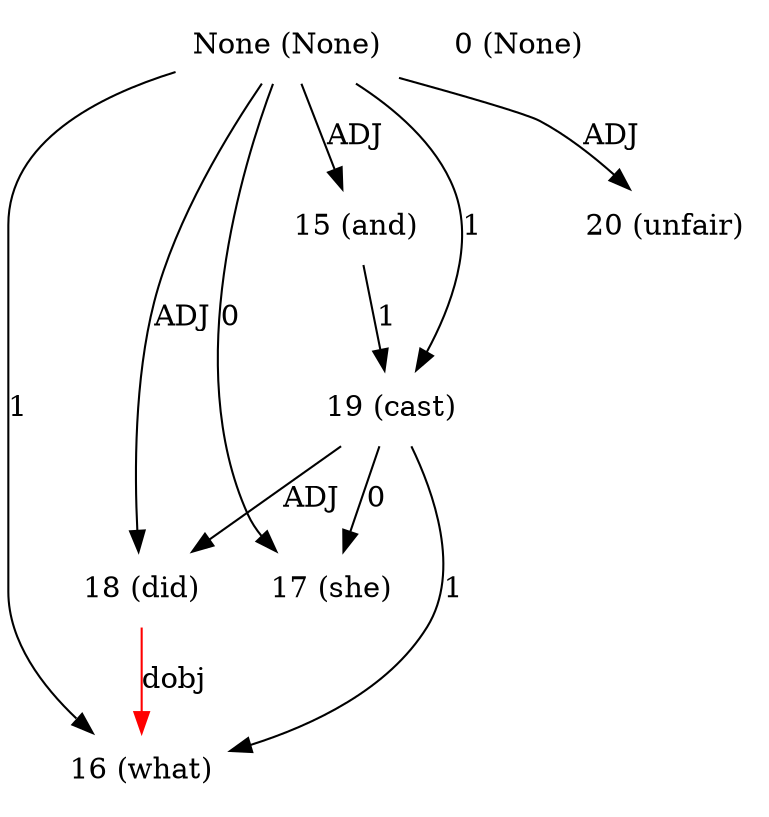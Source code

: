 digraph G{
edge [dir=forward]
node [shape=plaintext]

None [label="None (None)"]
None -> 19 [label="1"]
None [label="None (None)"]
None -> 15 [label="ADJ"]
None [label="None (None)"]
None -> 20 [label="ADJ"]
None [label="None (None)"]
None -> 16 [label="1"]
None -> 17 [label="0"]
None -> 18 [label="ADJ"]
0 [label="0 (None)"]
15 [label="15 (and)"]
15 -> 19 [label="1"]
16 [label="16 (what)"]
18 -> 16 [label="dobj", color="red"]
17 [label="17 (she)"]
18 [label="18 (did)"]
19 [label="19 (cast)"]
19 -> 16 [label="1"]
19 -> 17 [label="0"]
19 -> 18 [label="ADJ"]
20 [label="20 (unfair)"]
}
